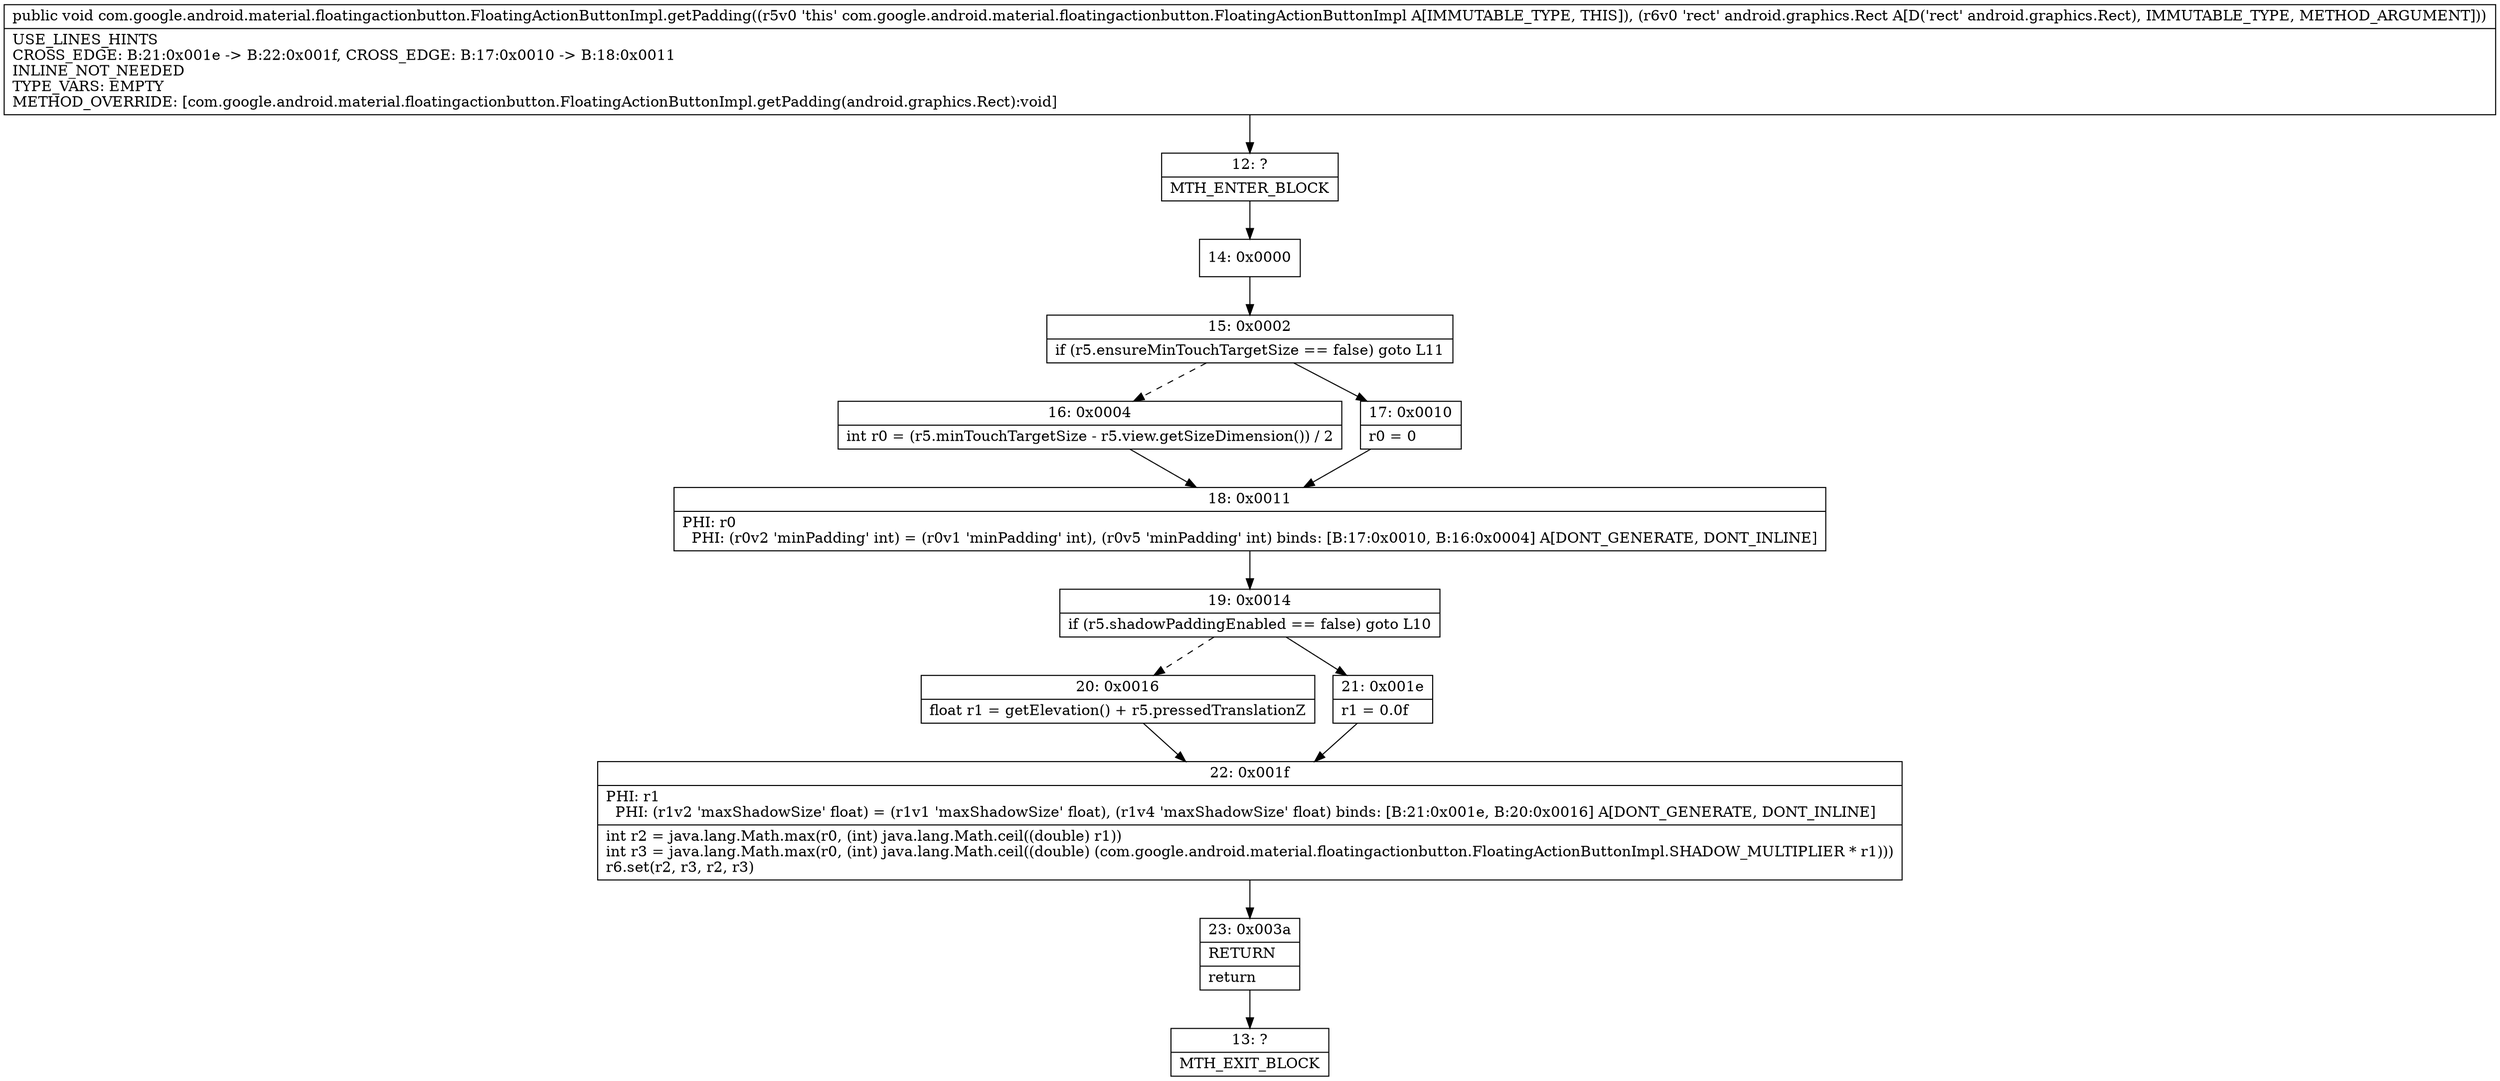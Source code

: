 digraph "CFG forcom.google.android.material.floatingactionbutton.FloatingActionButtonImpl.getPadding(Landroid\/graphics\/Rect;)V" {
Node_12 [shape=record,label="{12\:\ ?|MTH_ENTER_BLOCK\l}"];
Node_14 [shape=record,label="{14\:\ 0x0000}"];
Node_15 [shape=record,label="{15\:\ 0x0002|if (r5.ensureMinTouchTargetSize == false) goto L11\l}"];
Node_16 [shape=record,label="{16\:\ 0x0004|int r0 = (r5.minTouchTargetSize \- r5.view.getSizeDimension()) \/ 2\l}"];
Node_18 [shape=record,label="{18\:\ 0x0011|PHI: r0 \l  PHI: (r0v2 'minPadding' int) = (r0v1 'minPadding' int), (r0v5 'minPadding' int) binds: [B:17:0x0010, B:16:0x0004] A[DONT_GENERATE, DONT_INLINE]\l}"];
Node_19 [shape=record,label="{19\:\ 0x0014|if (r5.shadowPaddingEnabled == false) goto L10\l}"];
Node_20 [shape=record,label="{20\:\ 0x0016|float r1 = getElevation() + r5.pressedTranslationZ\l}"];
Node_22 [shape=record,label="{22\:\ 0x001f|PHI: r1 \l  PHI: (r1v2 'maxShadowSize' float) = (r1v1 'maxShadowSize' float), (r1v4 'maxShadowSize' float) binds: [B:21:0x001e, B:20:0x0016] A[DONT_GENERATE, DONT_INLINE]\l|int r2 = java.lang.Math.max(r0, (int) java.lang.Math.ceil((double) r1))\lint r3 = java.lang.Math.max(r0, (int) java.lang.Math.ceil((double) (com.google.android.material.floatingactionbutton.FloatingActionButtonImpl.SHADOW_MULTIPLIER * r1)))\lr6.set(r2, r3, r2, r3)\l}"];
Node_23 [shape=record,label="{23\:\ 0x003a|RETURN\l|return\l}"];
Node_13 [shape=record,label="{13\:\ ?|MTH_EXIT_BLOCK\l}"];
Node_21 [shape=record,label="{21\:\ 0x001e|r1 = 0.0f\l}"];
Node_17 [shape=record,label="{17\:\ 0x0010|r0 = 0\l}"];
MethodNode[shape=record,label="{public void com.google.android.material.floatingactionbutton.FloatingActionButtonImpl.getPadding((r5v0 'this' com.google.android.material.floatingactionbutton.FloatingActionButtonImpl A[IMMUTABLE_TYPE, THIS]), (r6v0 'rect' android.graphics.Rect A[D('rect' android.graphics.Rect), IMMUTABLE_TYPE, METHOD_ARGUMENT]))  | USE_LINES_HINTS\lCROSS_EDGE: B:21:0x001e \-\> B:22:0x001f, CROSS_EDGE: B:17:0x0010 \-\> B:18:0x0011\lINLINE_NOT_NEEDED\lTYPE_VARS: EMPTY\lMETHOD_OVERRIDE: [com.google.android.material.floatingactionbutton.FloatingActionButtonImpl.getPadding(android.graphics.Rect):void]\l}"];
MethodNode -> Node_12;Node_12 -> Node_14;
Node_14 -> Node_15;
Node_15 -> Node_16[style=dashed];
Node_15 -> Node_17;
Node_16 -> Node_18;
Node_18 -> Node_19;
Node_19 -> Node_20[style=dashed];
Node_19 -> Node_21;
Node_20 -> Node_22;
Node_22 -> Node_23;
Node_23 -> Node_13;
Node_21 -> Node_22;
Node_17 -> Node_18;
}

